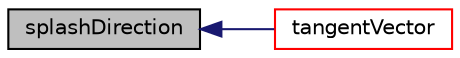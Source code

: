 digraph "splashDirection"
{
  bgcolor="transparent";
  edge [fontname="Helvetica",fontsize="10",labelfontname="Helvetica",labelfontsize="10"];
  node [fontname="Helvetica",fontsize="10",shape=record];
  rankdir="LR";
  Node1 [label="splashDirection",height=0.2,width=0.4,color="black", fillcolor="grey75", style="filled", fontcolor="black"];
  Node1 -> Node2 [dir="back",color="midnightblue",fontsize="10",style="solid",fontname="Helvetica"];
  Node2 [label="tangentVector",height=0.2,width=0.4,color="red",URL="$a02676.html#aea5c3fe3f5a6a4dbfc45ae66da0f0023",tooltip="Return a vector tangential to input vector, v. "];
}
